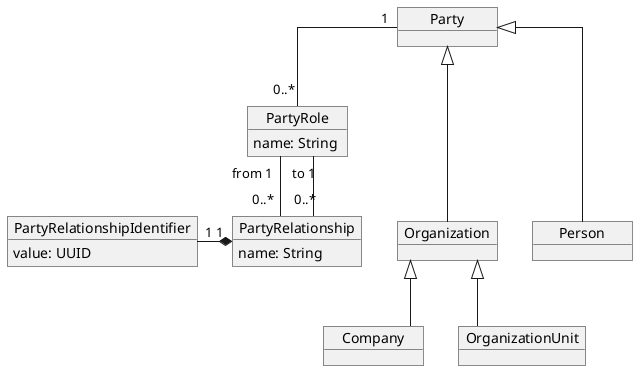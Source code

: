 @startuml
skinparam MinClassWidth 100
skinparam linetype ortho

object Party
object Person
object Organization
object PartyRelationship {
  name: String
}

object Company

object OrganizationUnit

object PartyRole {
  name: String
}

object PartyRelationshipIdentifier {
  value: UUID
}

PartyRelationship "1" *-left- "1" PartyRelationshipIdentifier

Person --up-|> Party
Organization --up-|> Party
Company -up-|> Organization
OrganizationUnit -up-|> Organization

PartyRelationship "0..*" -up- "from 1" PartyRole
PartyRelationship "0..*" -up- "to 1" PartyRole

Party "1" -- "0..*" PartyRole

@enduml